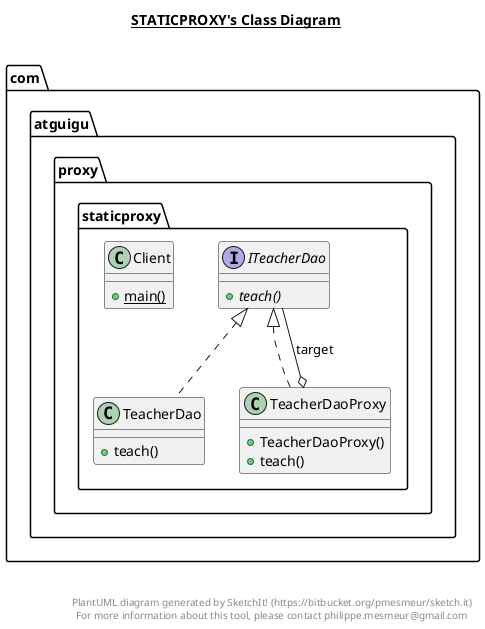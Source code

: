 @startuml

title __STATICPROXY's Class Diagram__\n

  namespace com.atguigu.proxy.staticproxy {
    class com.atguigu.proxy.staticproxy.Client {
        {static} + main()
    }
  }
  

  namespace com.atguigu.proxy.staticproxy {
    interface com.atguigu.proxy.staticproxy.ITeacherDao {
        {abstract} + teach()
    }
  }
  

  namespace com.atguigu.proxy.staticproxy {
    class com.atguigu.proxy.staticproxy.TeacherDao {
        + teach()
    }
  }
  

  namespace com.atguigu.proxy.staticproxy {
    class com.atguigu.proxy.staticproxy.TeacherDaoProxy {
        + TeacherDaoProxy()
        + teach()
    }
  }
  

  com.atguigu.proxy.staticproxy.TeacherDao .up.|> com.atguigu.proxy.staticproxy.ITeacherDao
  com.atguigu.proxy.staticproxy.TeacherDaoProxy .up.|> com.atguigu.proxy.staticproxy.ITeacherDao
  com.atguigu.proxy.staticproxy.TeacherDaoProxy o-- com.atguigu.proxy.staticproxy.ITeacherDao : target


right footer


PlantUML diagram generated by SketchIt! (https://bitbucket.org/pmesmeur/sketch.it)
For more information about this tool, please contact philippe.mesmeur@gmail.com
endfooter

@enduml
